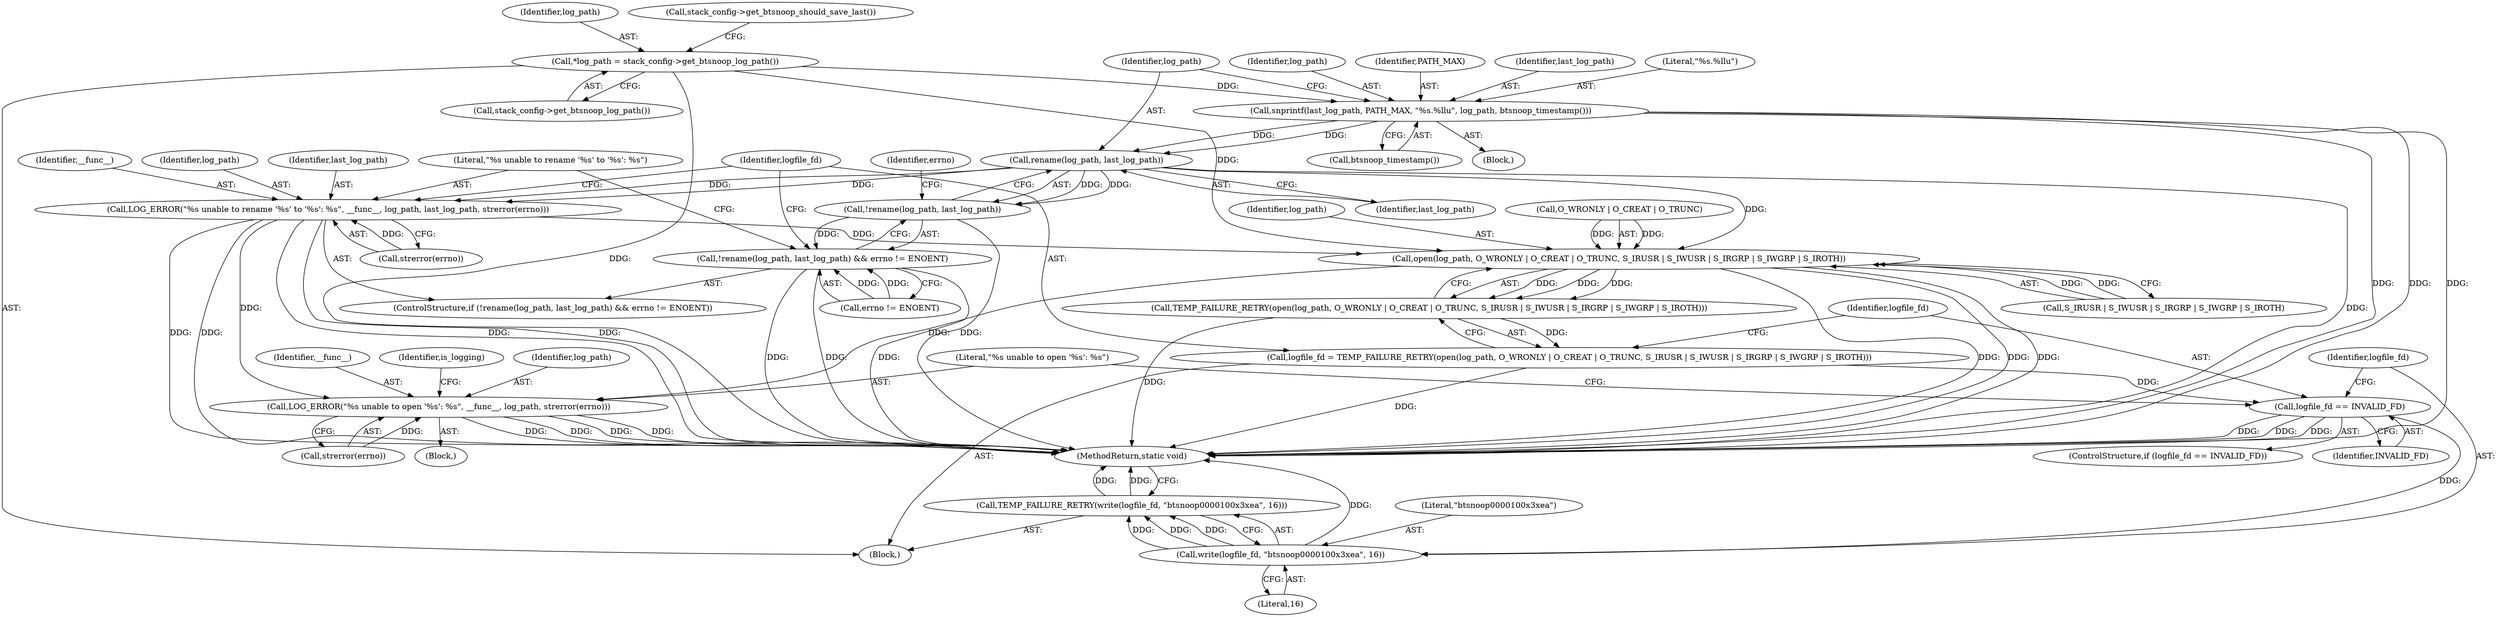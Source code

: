 digraph "0_Android_472271b153c5dc53c28beac55480a8d8434b2d5c_50@API" {
"1000130" [label="(Call,snprintf(last_log_path, PATH_MAX, \"%s.%llu\", log_path, btsnoop_timestamp()))"];
"1000123" [label="(Call,*log_path = stack_config->get_btsnoop_log_path())"];
"1000139" [label="(Call,rename(log_path, last_log_path))"];
"1000138" [label="(Call,!rename(log_path, last_log_path))"];
"1000137" [label="(Call,!rename(log_path, last_log_path) && errno != ENOENT)"];
"1000145" [label="(Call,LOG_ERROR(\"%s unable to rename '%s' to '%s': %s\", __func__, log_path, last_log_path, strerror(errno)))"];
"1000155" [label="(Call,open(log_path, O_WRONLY | O_CREAT | O_TRUNC, S_IRUSR | S_IWUSR | S_IRGRP | S_IWGRP | S_IROTH))"];
"1000154" [label="(Call,TEMP_FAILURE_RETRY(open(log_path, O_WRONLY | O_CREAT | O_TRUNC, S_IRUSR | S_IWUSR | S_IRGRP | S_IWGRP | S_IROTH)))"];
"1000152" [label="(Call,logfile_fd = TEMP_FAILURE_RETRY(open(log_path, O_WRONLY | O_CREAT | O_TRUNC, S_IRUSR | S_IWUSR | S_IRGRP | S_IWGRP | S_IROTH)))"];
"1000172" [label="(Call,logfile_fd == INVALID_FD)"];
"1000187" [label="(Call,write(logfile_fd, \"btsnoop\0\0\0\0\1\0\0\x3\xea\", 16))"];
"1000186" [label="(Call,TEMP_FAILURE_RETRY(write(logfile_fd, \"btsnoop\0\0\0\0\1\0\0\x3\xea\", 16)))"];
"1000176" [label="(Call,LOG_ERROR(\"%s unable to open '%s': %s\", __func__, log_path, strerror(errno)))"];
"1000189" [label="(Literal,\"btsnoop\0\0\0\0\1\0\0\x3\xea\")"];
"1000125" [label="(Call,stack_config->get_btsnoop_log_path())"];
"1000178" [label="(Identifier,__func__)"];
"1000157" [label="(Call,O_WRONLY | O_CREAT | O_TRUNC)"];
"1000171" [label="(ControlStructure,if (logfile_fd == INVALID_FD))"];
"1000143" [label="(Identifier,errno)"];
"1000131" [label="(Identifier,last_log_path)"];
"1000136" [label="(ControlStructure,if (!rename(log_path, last_log_path) && errno != ENOENT))"];
"1000186" [label="(Call,TEMP_FAILURE_RETRY(write(logfile_fd, \"btsnoop\0\0\0\0\1\0\0\x3\xea\", 16)))"];
"1000150" [label="(Call,strerror(errno))"];
"1000152" [label="(Call,logfile_fd = TEMP_FAILURE_RETRY(open(log_path, O_WRONLY | O_CREAT | O_TRUNC, S_IRUSR | S_IWUSR | S_IRGRP | S_IWGRP | S_IROTH)))"];
"1000128" [label="(Block,)"];
"1000133" [label="(Literal,\"%s.%llu\")"];
"1000134" [label="(Identifier,log_path)"];
"1000156" [label="(Identifier,log_path)"];
"1000187" [label="(Call,write(logfile_fd, \"btsnoop\0\0\0\0\1\0\0\x3\xea\", 16))"];
"1000180" [label="(Call,strerror(errno))"];
"1000142" [label="(Call,errno != ENOENT)"];
"1000123" [label="(Call,*log_path = stack_config->get_btsnoop_log_path())"];
"1000153" [label="(Identifier,logfile_fd)"];
"1000174" [label="(Identifier,INVALID_FD)"];
"1000147" [label="(Identifier,__func__)"];
"1000141" [label="(Identifier,last_log_path)"];
"1000135" [label="(Call,btsnoop_timestamp())"];
"1000188" [label="(Identifier,logfile_fd)"];
"1000148" [label="(Identifier,log_path)"];
"1000172" [label="(Call,logfile_fd == INVALID_FD)"];
"1000183" [label="(Identifier,is_logging)"];
"1000179" [label="(Identifier,log_path)"];
"1000173" [label="(Identifier,logfile_fd)"];
"1000137" [label="(Call,!rename(log_path, last_log_path) && errno != ENOENT)"];
"1000203" [label="(MethodReturn,static void)"];
"1000155" [label="(Call,open(log_path, O_WRONLY | O_CREAT | O_TRUNC, S_IRUSR | S_IWUSR | S_IRGRP | S_IWGRP | S_IROTH))"];
"1000162" [label="(Call,S_IRUSR | S_IWUSR | S_IRGRP | S_IWGRP | S_IROTH)"];
"1000120" [label="(Block,)"];
"1000176" [label="(Call,LOG_ERROR(\"%s unable to open '%s': %s\", __func__, log_path, strerror(errno)))"];
"1000124" [label="(Identifier,log_path)"];
"1000190" [label="(Literal,16)"];
"1000140" [label="(Identifier,log_path)"];
"1000138" [label="(Call,!rename(log_path, last_log_path))"];
"1000146" [label="(Literal,\"%s unable to rename '%s' to '%s': %s\")"];
"1000154" [label="(Call,TEMP_FAILURE_RETRY(open(log_path, O_WRONLY | O_CREAT | O_TRUNC, S_IRUSR | S_IWUSR | S_IRGRP | S_IWGRP | S_IROTH)))"];
"1000175" [label="(Block,)"];
"1000149" [label="(Identifier,last_log_path)"];
"1000139" [label="(Call,rename(log_path, last_log_path))"];
"1000127" [label="(Call,stack_config->get_btsnoop_should_save_last())"];
"1000177" [label="(Literal,\"%s unable to open '%s': %s\")"];
"1000130" [label="(Call,snprintf(last_log_path, PATH_MAX, \"%s.%llu\", log_path, btsnoop_timestamp()))"];
"1000132" [label="(Identifier,PATH_MAX)"];
"1000145" [label="(Call,LOG_ERROR(\"%s unable to rename '%s' to '%s': %s\", __func__, log_path, last_log_path, strerror(errno)))"];
"1000130" -> "1000128"  [label="AST: "];
"1000130" -> "1000135"  [label="CFG: "];
"1000131" -> "1000130"  [label="AST: "];
"1000132" -> "1000130"  [label="AST: "];
"1000133" -> "1000130"  [label="AST: "];
"1000134" -> "1000130"  [label="AST: "];
"1000135" -> "1000130"  [label="AST: "];
"1000140" -> "1000130"  [label="CFG: "];
"1000130" -> "1000203"  [label="DDG: "];
"1000130" -> "1000203"  [label="DDG: "];
"1000130" -> "1000203"  [label="DDG: "];
"1000123" -> "1000130"  [label="DDG: "];
"1000130" -> "1000139"  [label="DDG: "];
"1000130" -> "1000139"  [label="DDG: "];
"1000123" -> "1000120"  [label="AST: "];
"1000123" -> "1000125"  [label="CFG: "];
"1000124" -> "1000123"  [label="AST: "];
"1000125" -> "1000123"  [label="AST: "];
"1000127" -> "1000123"  [label="CFG: "];
"1000123" -> "1000203"  [label="DDG: "];
"1000123" -> "1000155"  [label="DDG: "];
"1000139" -> "1000138"  [label="AST: "];
"1000139" -> "1000141"  [label="CFG: "];
"1000140" -> "1000139"  [label="AST: "];
"1000141" -> "1000139"  [label="AST: "];
"1000138" -> "1000139"  [label="CFG: "];
"1000139" -> "1000203"  [label="DDG: "];
"1000139" -> "1000138"  [label="DDG: "];
"1000139" -> "1000138"  [label="DDG: "];
"1000139" -> "1000145"  [label="DDG: "];
"1000139" -> "1000145"  [label="DDG: "];
"1000139" -> "1000155"  [label="DDG: "];
"1000138" -> "1000137"  [label="AST: "];
"1000143" -> "1000138"  [label="CFG: "];
"1000137" -> "1000138"  [label="CFG: "];
"1000138" -> "1000203"  [label="DDG: "];
"1000138" -> "1000137"  [label="DDG: "];
"1000137" -> "1000136"  [label="AST: "];
"1000137" -> "1000142"  [label="CFG: "];
"1000142" -> "1000137"  [label="AST: "];
"1000146" -> "1000137"  [label="CFG: "];
"1000153" -> "1000137"  [label="CFG: "];
"1000137" -> "1000203"  [label="DDG: "];
"1000137" -> "1000203"  [label="DDG: "];
"1000137" -> "1000203"  [label="DDG: "];
"1000142" -> "1000137"  [label="DDG: "];
"1000142" -> "1000137"  [label="DDG: "];
"1000145" -> "1000136"  [label="AST: "];
"1000145" -> "1000150"  [label="CFG: "];
"1000146" -> "1000145"  [label="AST: "];
"1000147" -> "1000145"  [label="AST: "];
"1000148" -> "1000145"  [label="AST: "];
"1000149" -> "1000145"  [label="AST: "];
"1000150" -> "1000145"  [label="AST: "];
"1000153" -> "1000145"  [label="CFG: "];
"1000145" -> "1000203"  [label="DDG: "];
"1000145" -> "1000203"  [label="DDG: "];
"1000145" -> "1000203"  [label="DDG: "];
"1000145" -> "1000203"  [label="DDG: "];
"1000150" -> "1000145"  [label="DDG: "];
"1000145" -> "1000155"  [label="DDG: "];
"1000145" -> "1000176"  [label="DDG: "];
"1000155" -> "1000154"  [label="AST: "];
"1000155" -> "1000162"  [label="CFG: "];
"1000156" -> "1000155"  [label="AST: "];
"1000157" -> "1000155"  [label="AST: "];
"1000162" -> "1000155"  [label="AST: "];
"1000154" -> "1000155"  [label="CFG: "];
"1000155" -> "1000203"  [label="DDG: "];
"1000155" -> "1000203"  [label="DDG: "];
"1000155" -> "1000203"  [label="DDG: "];
"1000155" -> "1000154"  [label="DDG: "];
"1000155" -> "1000154"  [label="DDG: "];
"1000155" -> "1000154"  [label="DDG: "];
"1000157" -> "1000155"  [label="DDG: "];
"1000157" -> "1000155"  [label="DDG: "];
"1000162" -> "1000155"  [label="DDG: "];
"1000162" -> "1000155"  [label="DDG: "];
"1000155" -> "1000176"  [label="DDG: "];
"1000154" -> "1000152"  [label="AST: "];
"1000152" -> "1000154"  [label="CFG: "];
"1000154" -> "1000203"  [label="DDG: "];
"1000154" -> "1000152"  [label="DDG: "];
"1000152" -> "1000120"  [label="AST: "];
"1000153" -> "1000152"  [label="AST: "];
"1000173" -> "1000152"  [label="CFG: "];
"1000152" -> "1000203"  [label="DDG: "];
"1000152" -> "1000172"  [label="DDG: "];
"1000172" -> "1000171"  [label="AST: "];
"1000172" -> "1000174"  [label="CFG: "];
"1000173" -> "1000172"  [label="AST: "];
"1000174" -> "1000172"  [label="AST: "];
"1000177" -> "1000172"  [label="CFG: "];
"1000188" -> "1000172"  [label="CFG: "];
"1000172" -> "1000203"  [label="DDG: "];
"1000172" -> "1000203"  [label="DDG: "];
"1000172" -> "1000203"  [label="DDG: "];
"1000172" -> "1000187"  [label="DDG: "];
"1000187" -> "1000186"  [label="AST: "];
"1000187" -> "1000190"  [label="CFG: "];
"1000188" -> "1000187"  [label="AST: "];
"1000189" -> "1000187"  [label="AST: "];
"1000190" -> "1000187"  [label="AST: "];
"1000186" -> "1000187"  [label="CFG: "];
"1000187" -> "1000203"  [label="DDG: "];
"1000187" -> "1000186"  [label="DDG: "];
"1000187" -> "1000186"  [label="DDG: "];
"1000187" -> "1000186"  [label="DDG: "];
"1000186" -> "1000120"  [label="AST: "];
"1000203" -> "1000186"  [label="CFG: "];
"1000186" -> "1000203"  [label="DDG: "];
"1000186" -> "1000203"  [label="DDG: "];
"1000176" -> "1000175"  [label="AST: "];
"1000176" -> "1000180"  [label="CFG: "];
"1000177" -> "1000176"  [label="AST: "];
"1000178" -> "1000176"  [label="AST: "];
"1000179" -> "1000176"  [label="AST: "];
"1000180" -> "1000176"  [label="AST: "];
"1000183" -> "1000176"  [label="CFG: "];
"1000176" -> "1000203"  [label="DDG: "];
"1000176" -> "1000203"  [label="DDG: "];
"1000176" -> "1000203"  [label="DDG: "];
"1000176" -> "1000203"  [label="DDG: "];
"1000180" -> "1000176"  [label="DDG: "];
}
